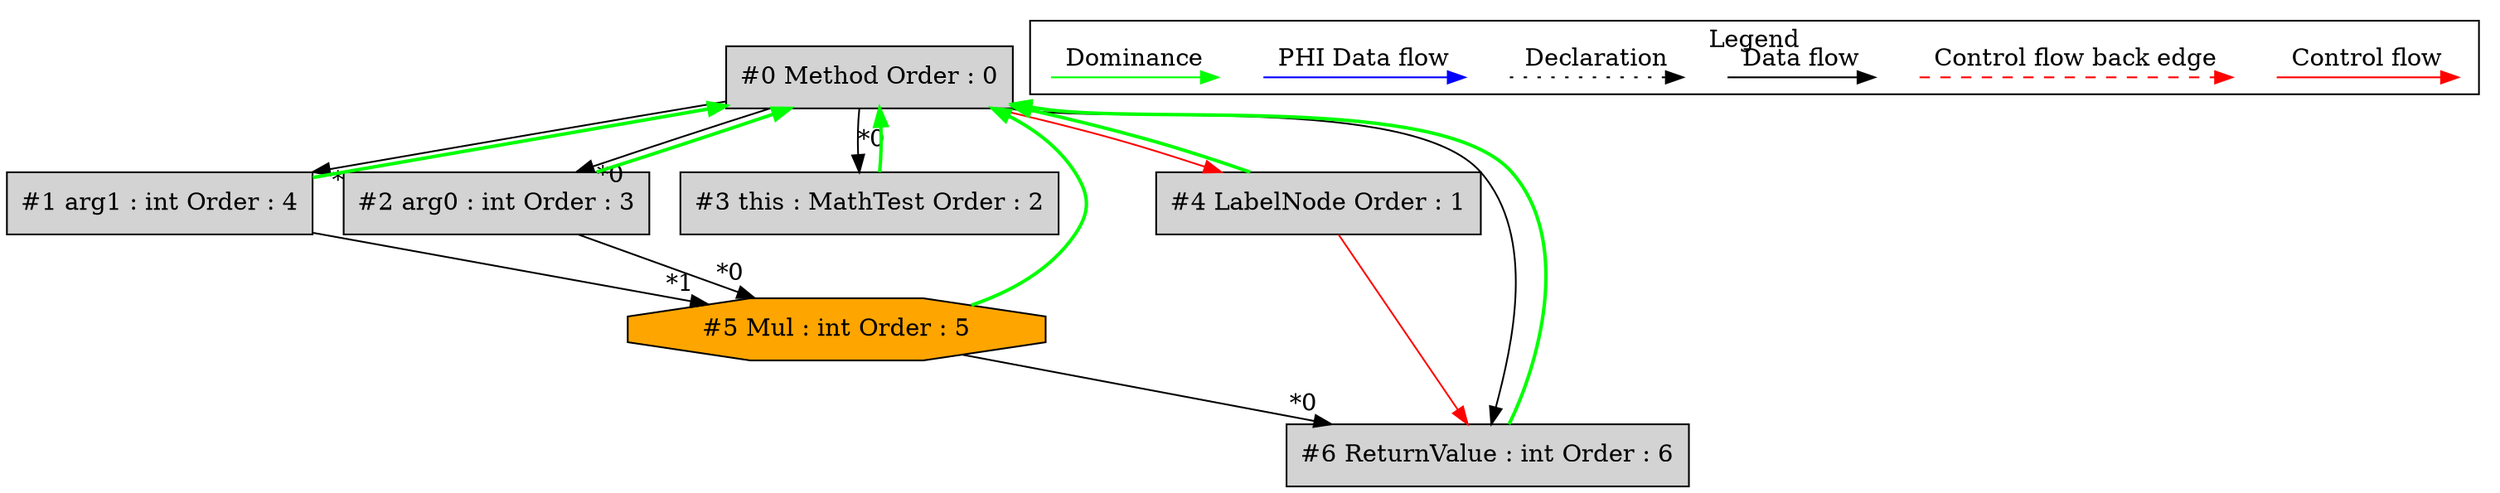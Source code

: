 digraph debugoutput {
 ordering="in";
 node0[label="#0 Method Order : 0",shape=box, fillcolor=lightgrey, style=filled];
 node1[label="#1 arg1 : int Order : 4",shape=box, fillcolor=lightgrey, style=filled];
 node1 -> node0[dir="forward" color="green" penwidth="2"];
 node0 -> node1[headlabel="*0", labeldistance=2];
 node2[label="#2 arg0 : int Order : 3",shape=box, fillcolor=lightgrey, style=filled];
 node2 -> node0[dir="forward" color="green" penwidth="2"];
 node0 -> node2[headlabel="*0", labeldistance=2];
 node3[label="#3 this : MathTest Order : 2",shape=box, fillcolor=lightgrey, style=filled];
 node3 -> node0[dir="forward" color="green" penwidth="2"];
 node0 -> node3[headlabel="*0", labeldistance=2];
 node4[label="#4 LabelNode Order : 1",shape=box, fillcolor=lightgrey, style=filled];
 node4 -> node0[dir="forward" color="green" penwidth="2"];
 node0 -> node4[labeldistance=2, color=red, fontcolor=red];
 node5[label="#5 Mul : int Order : 5",shape=octagon, fillcolor=orange, style=filled];
 node5 -> node0[dir="forward" color="green" penwidth="2"];
 node2 -> node5[headlabel="*0", labeldistance=2];
 node1 -> node5[headlabel="*1", labeldistance=2];
 node6[label="#6 ReturnValue : int Order : 6",shape=box, fillcolor=lightgrey, style=filled];
 node6 -> node0[dir="forward" color="green" penwidth="2"];
 node5 -> node6[headlabel="*0", labeldistance=2];
 node4 -> node6[labeldistance=2, color=red, fontcolor=red];
 node0 -> node6;
 subgraph cluster_000 {
  label = "Legend";
  node [shape=point]
  {
   rank=same;
   c0 [style = invis];
   c1 [style = invis];
   c2 [style = invis];
   c3 [style = invis];
   d0 [style = invis];
   d1 [style = invis];
   d2 [style = invis];
   d3 [style = invis];
   d4 [style = invis];
   d5 [style = invis];
   d6 [style = invis];
   d7 [style = invis];
  }
  c0 -> c1 [label="Control flow", style=solid, color=red]
  c2 -> c3 [label="Control flow back edge", style=dashed, color=red]
  d0 -> d1 [label="Data flow"]
  d2 -> d3 [label="Declaration", style=dotted]
  d4 -> d5 [label="PHI Data flow", color=blue]
  d6 -> d7 [label="Dominance", color=green]
 }

}
